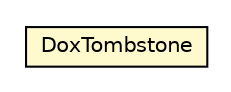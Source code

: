 #!/usr/local/bin/dot
#
# Class diagram 
# Generated by UMLGraph version R5_6-24-gf6e263 (http://www.umlgraph.org/)
#

digraph G {
	edge [fontname="Helvetica",fontsize=10,labelfontname="Helvetica",labelfontsize=10];
	node [fontname="Helvetica",fontsize=10,shape=plaintext];
	nodesep=0.25;
	ranksep=0.5;
	// net.trajano.doxdb.DoxTombstone
	c1403 [label=<<table title="net.trajano.doxdb.DoxTombstone" border="0" cellborder="1" cellspacing="0" cellpadding="2" port="p" bgcolor="lemonChiffon" href="./DoxTombstone.html">
		<tr><td><table border="0" cellspacing="0" cellpadding="1">
<tr><td align="center" balign="center"> DoxTombstone </td></tr>
		</table></td></tr>
		</table>>, URL="./DoxTombstone.html", fontname="Helvetica", fontcolor="black", fontsize=10.0];
}


